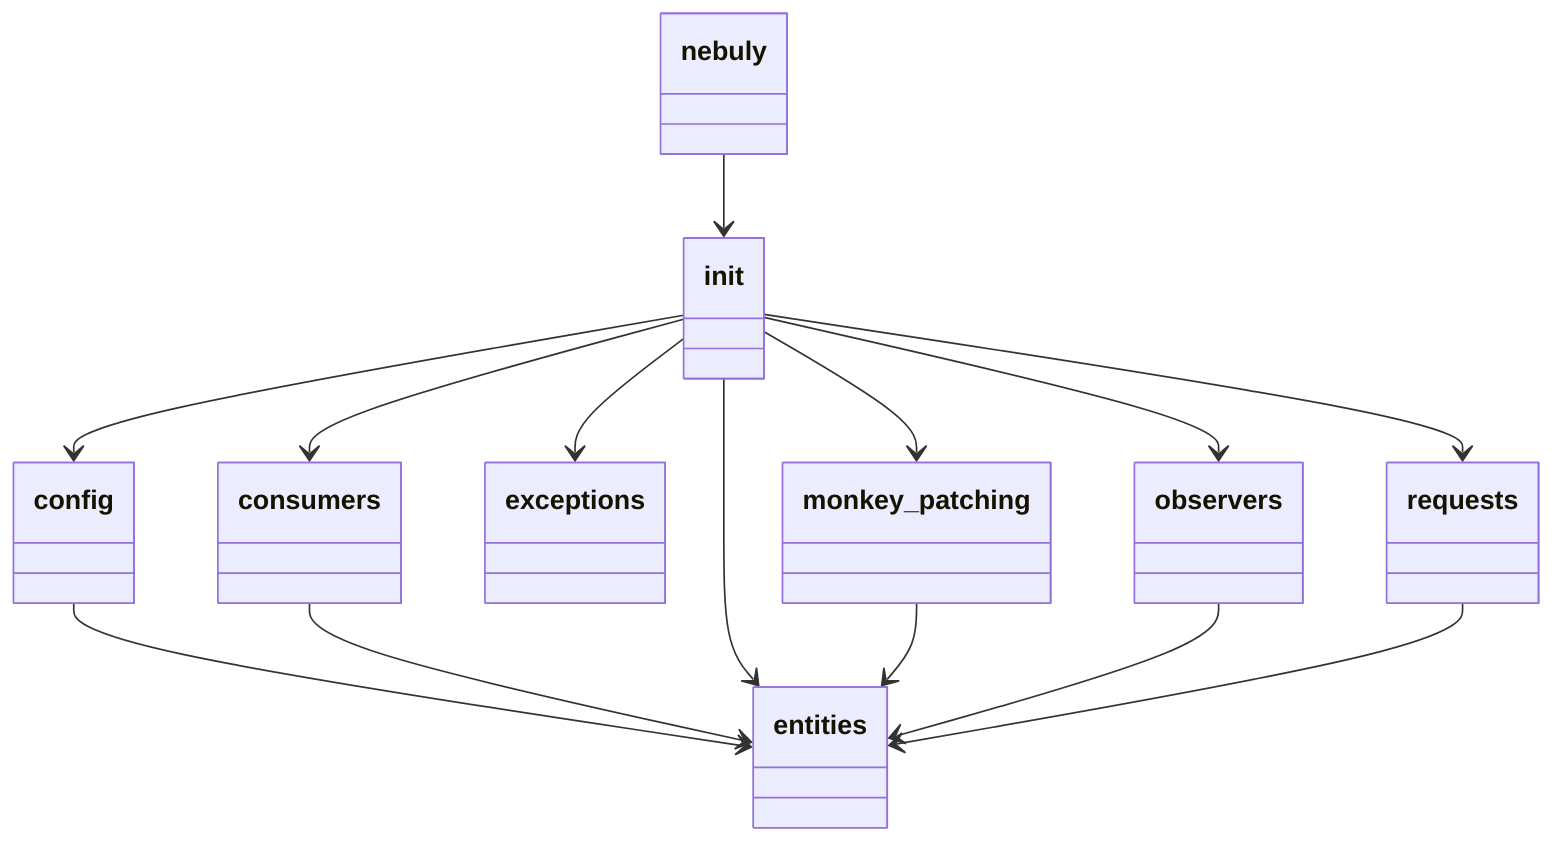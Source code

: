 classDiagram
  class nebuly {
  }
  class config {
  }
  class consumers {
  }
  class entities {
  }
  class exceptions {
  }
  class init {
  }
  class monkey_patching {
  }
  class observers {
  }
  class requests {
  }
  nebuly --> init
  config --> entities
  consumers --> entities
  init --> config
  init --> consumers
  init --> entities
  init --> exceptions
  init --> monkey_patching
  init --> observers
  init --> requests
  monkey_patching --> entities
  observers --> entities
  requests --> entities